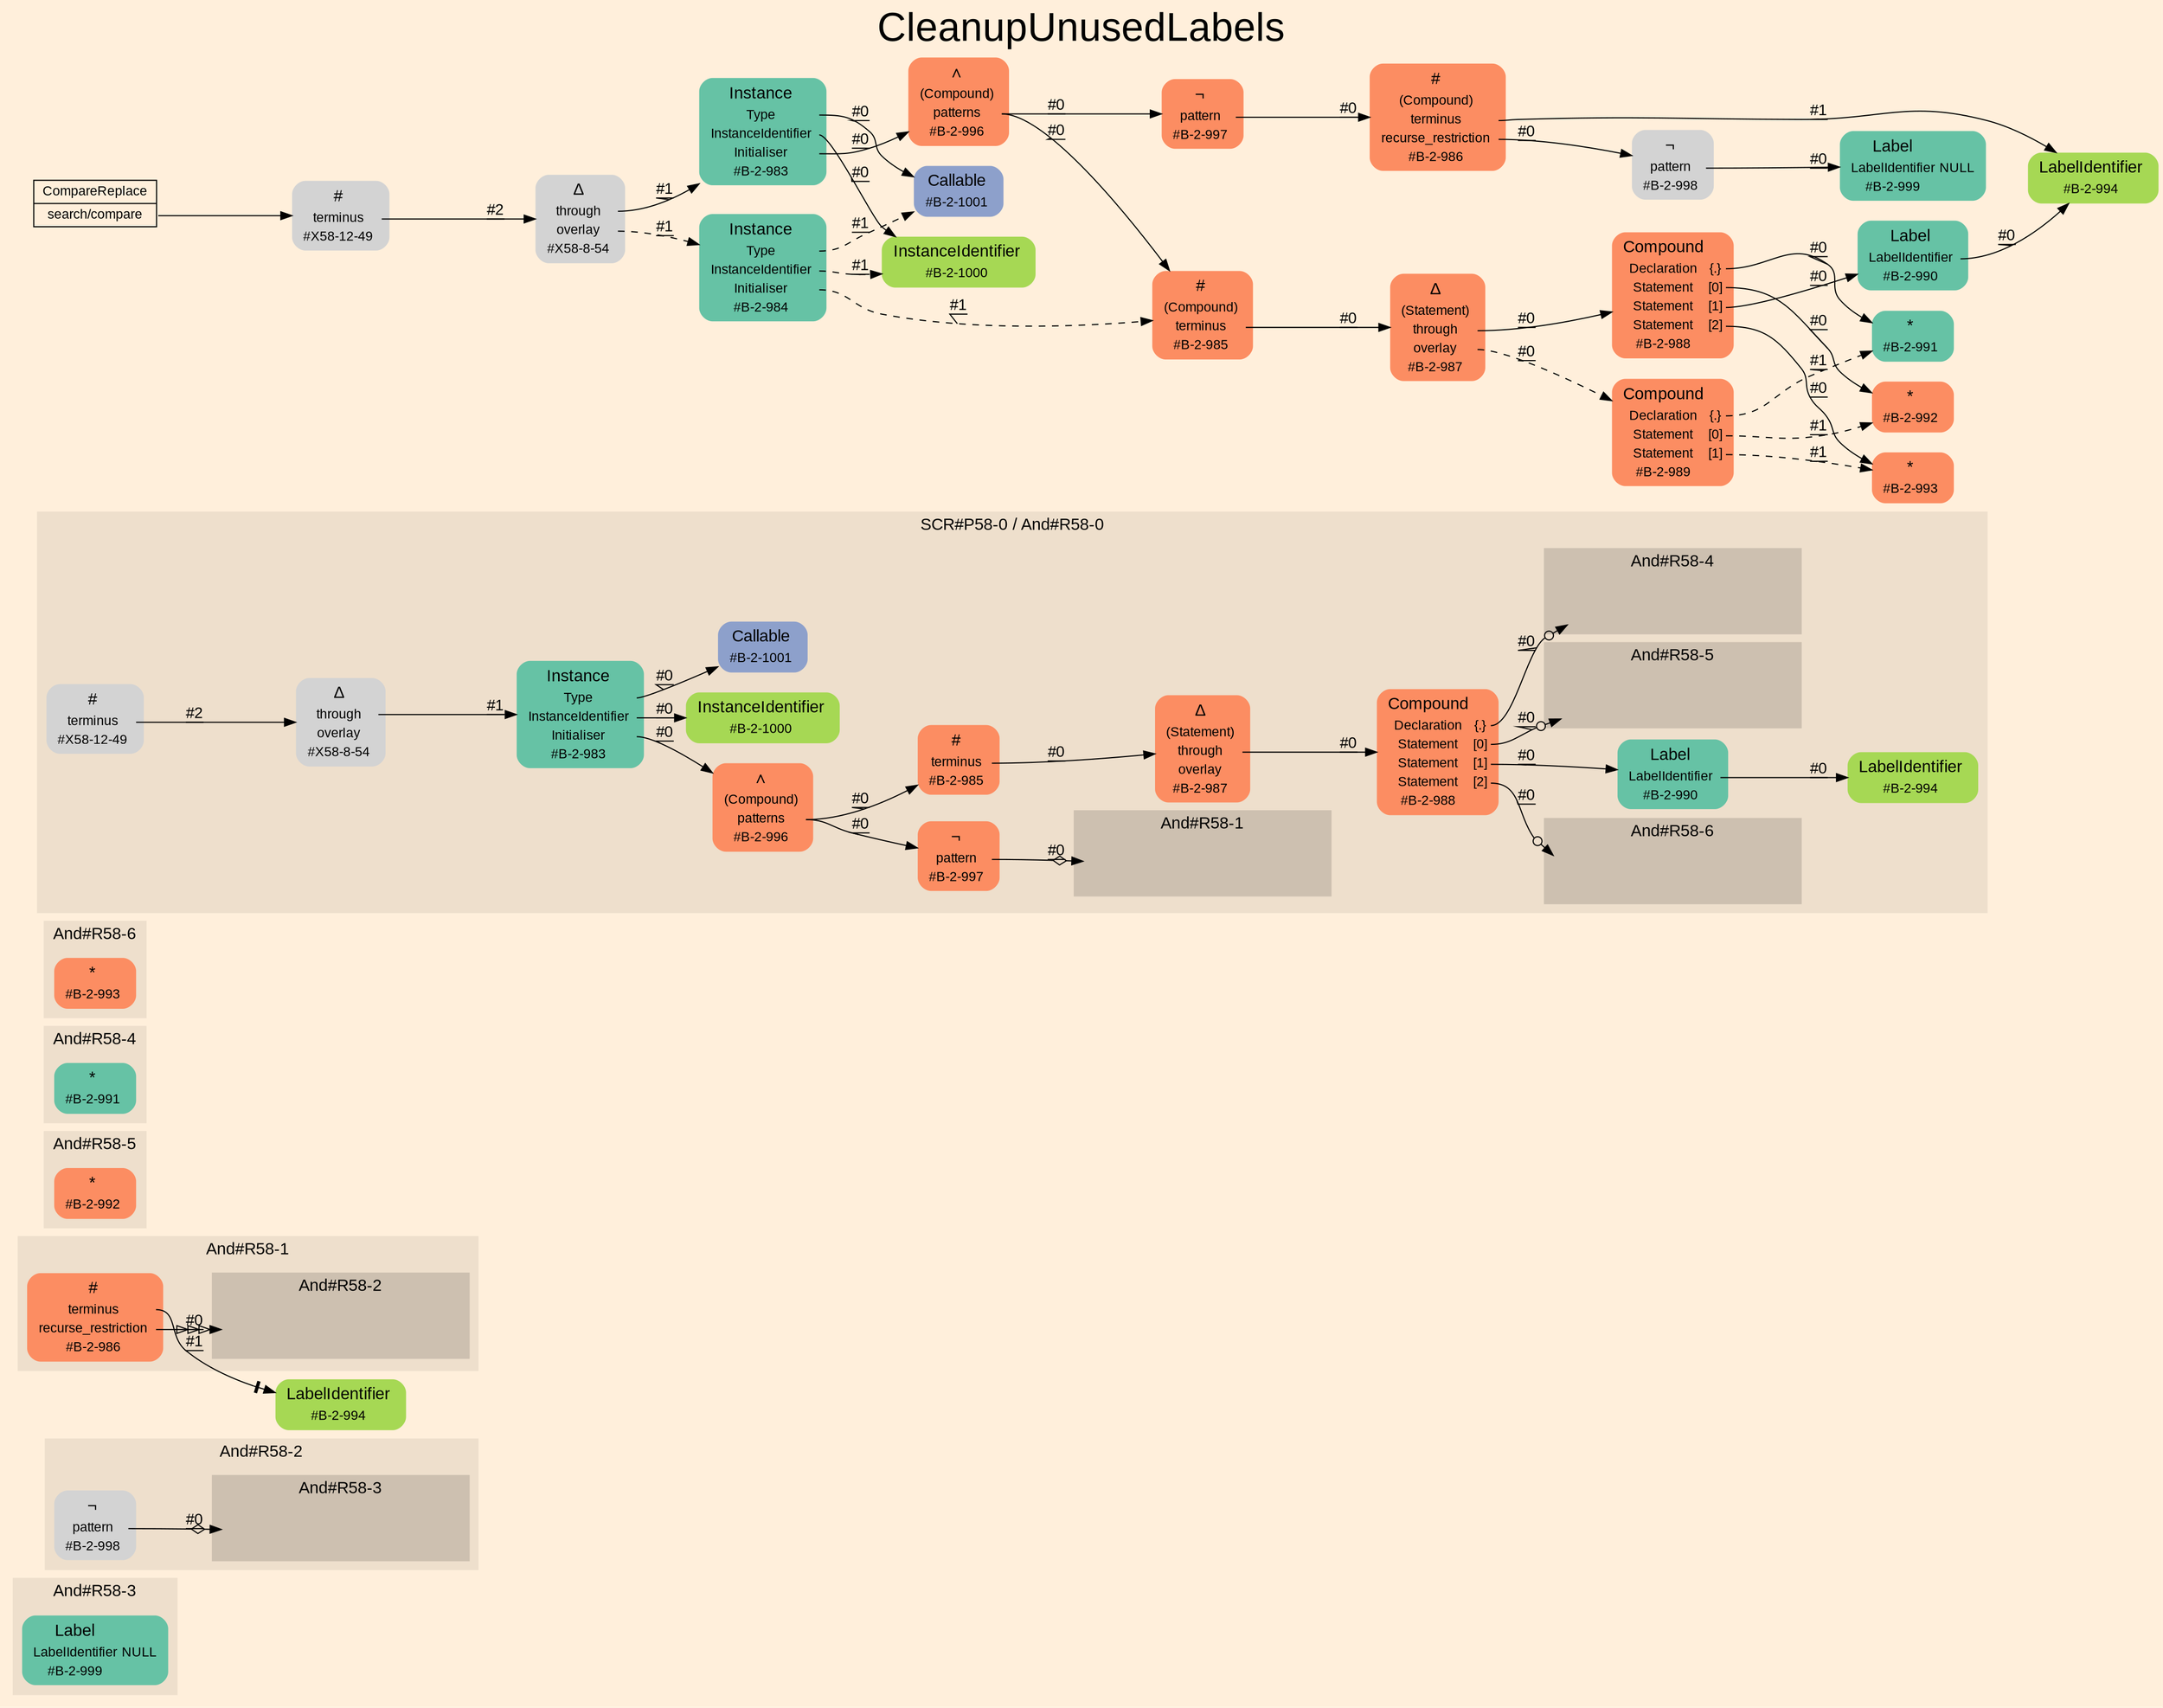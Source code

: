 digraph "CleanupUnusedLabels" {
label = "CleanupUnusedLabels"
labelloc = t
fontsize = "36"
graph [
    rankdir = "LR"
    ranksep = 0.3
    bgcolor = antiquewhite1
    color = black
    fontcolor = black
    fontname = "Arial"
];
node [
    fontname = "Arial"
];
edge [
    fontname = "Arial"
];

// -------------------- figure And#R58-3 --------------------
// -------- region And#R58-3 ----------
subgraph "clusterAnd#R58-3" {
    label = "And#R58-3"
    style = "filled"
    color = antiquewhite2
    fontsize = "15"
    "And#R58-3/#B-2-999" [
        // -------- block And#R58-3/#B-2-999 ----------
        shape = "plaintext"
        fillcolor = "/set28/1"
        label = <<TABLE BORDER="0" CELLBORDER="0" CELLSPACING="0">
         <TR><TD><FONT POINT-SIZE="15.0">Label</FONT></TD><TD></TD></TR>
         <TR><TD>LabelIdentifier</TD><TD PORT="port0">NULL</TD></TR>
         <TR><TD>#B-2-999</TD><TD PORT="port1"></TD></TR>
        </TABLE>>
        style = "rounded,filled"
        fontsize = "12"
    ];
    
}


// -------------------- figure And#R58-2 --------------------
// -------- region And#R58-2 ----------
subgraph "clusterAnd#R58-2" {
    label = "And#R58-2"
    style = "filled"
    color = antiquewhite2
    fontsize = "15"
    "And#R58-2/#B-2-998" [
        // -------- block And#R58-2/#B-2-998 ----------
        shape = "plaintext"
        label = <<TABLE BORDER="0" CELLBORDER="0" CELLSPACING="0">
         <TR><TD><FONT POINT-SIZE="15.0">¬</FONT></TD><TD></TD></TR>
         <TR><TD>pattern</TD><TD PORT="port0"></TD></TR>
         <TR><TD>#B-2-998</TD><TD PORT="port1"></TD></TR>
        </TABLE>>
        style = "rounded,filled"
        fontsize = "12"
    ];
    
    // -------- region And#R58-2/And#R58-3 ----------
    subgraph "clusterAnd#R58-2/And#R58-3" {
        label = "And#R58-3"
        style = "filled"
        color = antiquewhite3
        fontsize = "15"
        "And#R58-2/And#R58-3/#B-2-999" [
            // -------- block And#R58-2/And#R58-3/#B-2-999 ----------
            shape = none
            fillcolor = "/set28/1"
            style = "invisible"
        ];
        
    }
    
}

"And#R58-2/#B-2-998":port0 -> "And#R58-2/And#R58-3/#B-2-999" [
    arrowhead="normalnoneodiamond"
    label = "#0"
    decorate = true
    color = black
    fontcolor = black
];


// -------------------- figure And#R58-1 --------------------
// -------- region And#R58-1 ----------
subgraph "clusterAnd#R58-1" {
    label = "And#R58-1"
    style = "filled"
    color = antiquewhite2
    fontsize = "15"
    "And#R58-1/#B-2-986" [
        // -------- block And#R58-1/#B-2-986 ----------
        shape = "plaintext"
        fillcolor = "/set28/2"
        label = <<TABLE BORDER="0" CELLBORDER="0" CELLSPACING="0">
         <TR><TD><FONT POINT-SIZE="15.0">#</FONT></TD><TD></TD></TR>
         <TR><TD>terminus</TD><TD PORT="port0"></TD></TR>
         <TR><TD>recurse_restriction</TD><TD PORT="port1"></TD></TR>
         <TR><TD>#B-2-986</TD><TD PORT="port2"></TD></TR>
        </TABLE>>
        style = "rounded,filled"
        fontsize = "12"
    ];
    
    // -------- region And#R58-1/And#R58-2 ----------
    subgraph "clusterAnd#R58-1/And#R58-2" {
        label = "And#R58-2"
        style = "filled"
        color = antiquewhite3
        fontsize = "15"
        "And#R58-1/And#R58-2/#B-2-998" [
            // -------- block And#R58-1/And#R58-2/#B-2-998 ----------
            shape = none
            style = "invisible"
        ];
        
    }
    
}

"And#R58-1/#B-2-994" [
    // -------- block And#R58-1/#B-2-994 ----------
    shape = "plaintext"
    fillcolor = "/set28/5"
    label = <<TABLE BORDER="0" CELLBORDER="0" CELLSPACING="0">
     <TR><TD><FONT POINT-SIZE="15.0">LabelIdentifier</FONT></TD><TD></TD></TR>
     <TR><TD>#B-2-994</TD><TD PORT="port0"></TD></TR>
    </TABLE>>
    style = "rounded,filled"
    fontsize = "12"
];

"And#R58-1/#B-2-986":port0 -> "And#R58-1/#B-2-994" [
    arrowhead="normalnonetee"
    label = "#1"
    decorate = true
    color = black
    fontcolor = black
];

"And#R58-1/#B-2-986":port1 -> "And#R58-1/And#R58-2/#B-2-998" [
    arrowhead="normalonormalonormalonormal"
    label = "#0"
    decorate = true
    color = black
    fontcolor = black
];


// -------------------- figure And#R58-5 --------------------
// -------- region And#R58-5 ----------
subgraph "clusterAnd#R58-5" {
    label = "And#R58-5"
    style = "filled"
    color = antiquewhite2
    fontsize = "15"
    "And#R58-5/#B-2-992" [
        // -------- block And#R58-5/#B-2-992 ----------
        shape = "plaintext"
        fillcolor = "/set28/2"
        label = <<TABLE BORDER="0" CELLBORDER="0" CELLSPACING="0">
         <TR><TD><FONT POINT-SIZE="15.0">*</FONT></TD><TD></TD></TR>
         <TR><TD>#B-2-992</TD><TD PORT="port0"></TD></TR>
        </TABLE>>
        style = "rounded,filled"
        fontsize = "12"
    ];
    
}


// -------------------- figure And#R58-4 --------------------
// -------- region And#R58-4 ----------
subgraph "clusterAnd#R58-4" {
    label = "And#R58-4"
    style = "filled"
    color = antiquewhite2
    fontsize = "15"
    "And#R58-4/#B-2-991" [
        // -------- block And#R58-4/#B-2-991 ----------
        shape = "plaintext"
        fillcolor = "/set28/1"
        label = <<TABLE BORDER="0" CELLBORDER="0" CELLSPACING="0">
         <TR><TD><FONT POINT-SIZE="15.0">*</FONT></TD><TD></TD></TR>
         <TR><TD>#B-2-991</TD><TD PORT="port0"></TD></TR>
        </TABLE>>
        style = "rounded,filled"
        fontsize = "12"
    ];
    
}


// -------------------- figure And#R58-6 --------------------
// -------- region And#R58-6 ----------
subgraph "clusterAnd#R58-6" {
    label = "And#R58-6"
    style = "filled"
    color = antiquewhite2
    fontsize = "15"
    "And#R58-6/#B-2-993" [
        // -------- block And#R58-6/#B-2-993 ----------
        shape = "plaintext"
        fillcolor = "/set28/2"
        label = <<TABLE BORDER="0" CELLBORDER="0" CELLSPACING="0">
         <TR><TD><FONT POINT-SIZE="15.0">*</FONT></TD><TD></TD></TR>
         <TR><TD>#B-2-993</TD><TD PORT="port0"></TD></TR>
        </TABLE>>
        style = "rounded,filled"
        fontsize = "12"
    ];
    
}


// -------------------- figure And#R58-0 --------------------
// -------- region And#R58-0 ----------
subgraph "clusterAnd#R58-0" {
    label = "SCR#P58-0 / And#R58-0"
    style = "filled"
    color = antiquewhite2
    fontsize = "15"
    "And#R58-0/#B-2-997" [
        // -------- block And#R58-0/#B-2-997 ----------
        shape = "plaintext"
        fillcolor = "/set28/2"
        label = <<TABLE BORDER="0" CELLBORDER="0" CELLSPACING="0">
         <TR><TD><FONT POINT-SIZE="15.0">¬</FONT></TD><TD></TD></TR>
         <TR><TD>pattern</TD><TD PORT="port0"></TD></TR>
         <TR><TD>#B-2-997</TD><TD PORT="port1"></TD></TR>
        </TABLE>>
        style = "rounded,filled"
        fontsize = "12"
    ];
    
    "And#R58-0/#B-2-1001" [
        // -------- block And#R58-0/#B-2-1001 ----------
        shape = "plaintext"
        fillcolor = "/set28/3"
        label = <<TABLE BORDER="0" CELLBORDER="0" CELLSPACING="0">
         <TR><TD><FONT POINT-SIZE="15.0">Callable</FONT></TD><TD></TD></TR>
         <TR><TD>#B-2-1001</TD><TD PORT="port0"></TD></TR>
        </TABLE>>
        style = "rounded,filled"
        fontsize = "12"
    ];
    
    "And#R58-0/#B-2-988" [
        // -------- block And#R58-0/#B-2-988 ----------
        shape = "plaintext"
        fillcolor = "/set28/2"
        label = <<TABLE BORDER="0" CELLBORDER="0" CELLSPACING="0">
         <TR><TD><FONT POINT-SIZE="15.0">Compound</FONT></TD><TD></TD></TR>
         <TR><TD>Declaration</TD><TD PORT="port0">{.}</TD></TR>
         <TR><TD>Statement</TD><TD PORT="port1">[0]</TD></TR>
         <TR><TD>Statement</TD><TD PORT="port2">[1]</TD></TR>
         <TR><TD>Statement</TD><TD PORT="port3">[2]</TD></TR>
         <TR><TD>#B-2-988</TD><TD PORT="port4"></TD></TR>
        </TABLE>>
        style = "rounded,filled"
        fontsize = "12"
    ];
    
    "And#R58-0/#B-2-983" [
        // -------- block And#R58-0/#B-2-983 ----------
        shape = "plaintext"
        fillcolor = "/set28/1"
        label = <<TABLE BORDER="0" CELLBORDER="0" CELLSPACING="0">
         <TR><TD><FONT POINT-SIZE="15.0">Instance</FONT></TD><TD></TD></TR>
         <TR><TD>Type</TD><TD PORT="port0"></TD></TR>
         <TR><TD>InstanceIdentifier</TD><TD PORT="port1"></TD></TR>
         <TR><TD>Initialiser</TD><TD PORT="port2"></TD></TR>
         <TR><TD>#B-2-983</TD><TD PORT="port3"></TD></TR>
        </TABLE>>
        style = "rounded,filled"
        fontsize = "12"
    ];
    
    "And#R58-0/#B-2-1000" [
        // -------- block And#R58-0/#B-2-1000 ----------
        shape = "plaintext"
        fillcolor = "/set28/5"
        label = <<TABLE BORDER="0" CELLBORDER="0" CELLSPACING="0">
         <TR><TD><FONT POINT-SIZE="15.0">InstanceIdentifier</FONT></TD><TD></TD></TR>
         <TR><TD>#B-2-1000</TD><TD PORT="port0"></TD></TR>
        </TABLE>>
        style = "rounded,filled"
        fontsize = "12"
    ];
    
    "And#R58-0/#B-2-990" [
        // -------- block And#R58-0/#B-2-990 ----------
        shape = "plaintext"
        fillcolor = "/set28/1"
        label = <<TABLE BORDER="0" CELLBORDER="0" CELLSPACING="0">
         <TR><TD><FONT POINT-SIZE="15.0">Label</FONT></TD><TD></TD></TR>
         <TR><TD>LabelIdentifier</TD><TD PORT="port0"></TD></TR>
         <TR><TD>#B-2-990</TD><TD PORT="port1"></TD></TR>
        </TABLE>>
        style = "rounded,filled"
        fontsize = "12"
    ];
    
    "And#R58-0/#X58-8-54" [
        // -------- block And#R58-0/#X58-8-54 ----------
        shape = "plaintext"
        label = <<TABLE BORDER="0" CELLBORDER="0" CELLSPACING="0">
         <TR><TD><FONT POINT-SIZE="15.0">Δ</FONT></TD><TD></TD></TR>
         <TR><TD>through</TD><TD PORT="port0"></TD></TR>
         <TR><TD>overlay</TD><TD PORT="port1"></TD></TR>
         <TR><TD>#X58-8-54</TD><TD PORT="port2"></TD></TR>
        </TABLE>>
        style = "rounded,filled"
        fontsize = "12"
    ];
    
    "And#R58-0/#X58-12-49" [
        // -------- block And#R58-0/#X58-12-49 ----------
        shape = "plaintext"
        label = <<TABLE BORDER="0" CELLBORDER="0" CELLSPACING="0">
         <TR><TD><FONT POINT-SIZE="15.0">#</FONT></TD><TD></TD></TR>
         <TR><TD>terminus</TD><TD PORT="port0"></TD></TR>
         <TR><TD>#X58-12-49</TD><TD PORT="port1"></TD></TR>
        </TABLE>>
        style = "rounded,filled"
        fontsize = "12"
    ];
    
    "And#R58-0/#B-2-987" [
        // -------- block And#R58-0/#B-2-987 ----------
        shape = "plaintext"
        fillcolor = "/set28/2"
        label = <<TABLE BORDER="0" CELLBORDER="0" CELLSPACING="0">
         <TR><TD><FONT POINT-SIZE="15.0">Δ</FONT></TD><TD></TD></TR>
         <TR><TD>(Statement)</TD><TD PORT="port0"></TD></TR>
         <TR><TD>through</TD><TD PORT="port1"></TD></TR>
         <TR><TD>overlay</TD><TD PORT="port2"></TD></TR>
         <TR><TD>#B-2-987</TD><TD PORT="port3"></TD></TR>
        </TABLE>>
        style = "rounded,filled"
        fontsize = "12"
    ];
    
    "And#R58-0/#B-2-985" [
        // -------- block And#R58-0/#B-2-985 ----------
        shape = "plaintext"
        fillcolor = "/set28/2"
        label = <<TABLE BORDER="0" CELLBORDER="0" CELLSPACING="0">
         <TR><TD><FONT POINT-SIZE="15.0">#</FONT></TD><TD></TD></TR>
         <TR><TD>terminus</TD><TD PORT="port0"></TD></TR>
         <TR><TD>#B-2-985</TD><TD PORT="port1"></TD></TR>
        </TABLE>>
        style = "rounded,filled"
        fontsize = "12"
    ];
    
    "And#R58-0/#B-2-994" [
        // -------- block And#R58-0/#B-2-994 ----------
        shape = "plaintext"
        fillcolor = "/set28/5"
        label = <<TABLE BORDER="0" CELLBORDER="0" CELLSPACING="0">
         <TR><TD><FONT POINT-SIZE="15.0">LabelIdentifier</FONT></TD><TD></TD></TR>
         <TR><TD>#B-2-994</TD><TD PORT="port0"></TD></TR>
        </TABLE>>
        style = "rounded,filled"
        fontsize = "12"
    ];
    
    "And#R58-0/#B-2-996" [
        // -------- block And#R58-0/#B-2-996 ----------
        shape = "plaintext"
        fillcolor = "/set28/2"
        label = <<TABLE BORDER="0" CELLBORDER="0" CELLSPACING="0">
         <TR><TD><FONT POINT-SIZE="15.0">∧</FONT></TD><TD></TD></TR>
         <TR><TD>(Compound)</TD><TD PORT="port0"></TD></TR>
         <TR><TD>patterns</TD><TD PORT="port1"></TD></TR>
         <TR><TD>#B-2-996</TD><TD PORT="port2"></TD></TR>
        </TABLE>>
        style = "rounded,filled"
        fontsize = "12"
    ];
    
    // -------- region And#R58-0/And#R58-1 ----------
    subgraph "clusterAnd#R58-0/And#R58-1" {
        label = "And#R58-1"
        style = "filled"
        color = antiquewhite3
        fontsize = "15"
        "And#R58-0/And#R58-1/#B-2-986" [
            // -------- block And#R58-0/And#R58-1/#B-2-986 ----------
            shape = none
            fillcolor = "/set28/2"
            style = "invisible"
        ];
        
    }
    
    // -------- region And#R58-0/And#R58-4 ----------
    subgraph "clusterAnd#R58-0/And#R58-4" {
        label = "And#R58-4"
        style = "filled"
        color = antiquewhite3
        fontsize = "15"
        "And#R58-0/And#R58-4/#B-2-991" [
            // -------- block And#R58-0/And#R58-4/#B-2-991 ----------
            shape = none
            fillcolor = "/set28/1"
            style = "invisible"
        ];
        
    }
    
    // -------- region And#R58-0/And#R58-5 ----------
    subgraph "clusterAnd#R58-0/And#R58-5" {
        label = "And#R58-5"
        style = "filled"
        color = antiquewhite3
        fontsize = "15"
        "And#R58-0/And#R58-5/#B-2-992" [
            // -------- block And#R58-0/And#R58-5/#B-2-992 ----------
            shape = none
            fillcolor = "/set28/2"
            style = "invisible"
        ];
        
    }
    
    // -------- region And#R58-0/And#R58-6 ----------
    subgraph "clusterAnd#R58-0/And#R58-6" {
        label = "And#R58-6"
        style = "filled"
        color = antiquewhite3
        fontsize = "15"
        "And#R58-0/And#R58-6/#B-2-993" [
            // -------- block And#R58-0/And#R58-6/#B-2-993 ----------
            shape = none
            fillcolor = "/set28/2"
            style = "invisible"
        ];
        
    }
    
}

"And#R58-0/#B-2-997":port0 -> "And#R58-0/And#R58-1/#B-2-986" [
    arrowhead="normalnoneodiamond"
    label = "#0"
    decorate = true
    color = black
    fontcolor = black
];

"And#R58-0/#B-2-988":port0 -> "And#R58-0/And#R58-4/#B-2-991" [
    arrowhead="normalnoneodot"
    label = "#0"
    decorate = true
    color = black
    fontcolor = black
];

"And#R58-0/#B-2-988":port1 -> "And#R58-0/And#R58-5/#B-2-992" [
    arrowhead="normalnoneodot"
    label = "#0"
    decorate = true
    color = black
    fontcolor = black
];

"And#R58-0/#B-2-988":port2 -> "And#R58-0/#B-2-990" [
    label = "#0"
    decorate = true
    color = black
    fontcolor = black
];

"And#R58-0/#B-2-988":port3 -> "And#R58-0/And#R58-6/#B-2-993" [
    arrowhead="normalnoneodot"
    label = "#0"
    decorate = true
    color = black
    fontcolor = black
];

"And#R58-0/#B-2-983":port0 -> "And#R58-0/#B-2-1001" [
    label = "#0"
    decorate = true
    color = black
    fontcolor = black
];

"And#R58-0/#B-2-983":port1 -> "And#R58-0/#B-2-1000" [
    label = "#0"
    decorate = true
    color = black
    fontcolor = black
];

"And#R58-0/#B-2-983":port2 -> "And#R58-0/#B-2-996" [
    label = "#0"
    decorate = true
    color = black
    fontcolor = black
];

"And#R58-0/#B-2-990":port0 -> "And#R58-0/#B-2-994" [
    label = "#0"
    decorate = true
    color = black
    fontcolor = black
];

"And#R58-0/#X58-8-54":port0 -> "And#R58-0/#B-2-983" [
    label = "#1"
    decorate = true
    color = black
    fontcolor = black
];

"And#R58-0/#X58-12-49":port0 -> "And#R58-0/#X58-8-54" [
    label = "#2"
    decorate = true
    color = black
    fontcolor = black
];

"And#R58-0/#B-2-987":port1 -> "And#R58-0/#B-2-988" [
    label = "#0"
    decorate = true
    color = black
    fontcolor = black
];

"And#R58-0/#B-2-985":port0 -> "And#R58-0/#B-2-987" [
    label = "#0"
    decorate = true
    color = black
    fontcolor = black
];

"And#R58-0/#B-2-996":port1 -> "And#R58-0/#B-2-985" [
    label = "#0"
    decorate = true
    color = black
    fontcolor = black
];

"And#R58-0/#B-2-996":port1 -> "And#R58-0/#B-2-997" [
    label = "#0"
    decorate = true
    color = black
    fontcolor = black
];


// -------------------- transformation figure --------------------
"CR#X58-10-58" [
    // -------- block CR#X58-10-58 ----------
    shape = "record"
    fillcolor = antiquewhite1
    label = "<fixed> CompareReplace | <port0> search/compare"
    style = "filled"
    fontsize = "12"
    color = black
    fontcolor = black
];

"#X58-12-49" [
    // -------- block #X58-12-49 ----------
    shape = "plaintext"
    label = <<TABLE BORDER="0" CELLBORDER="0" CELLSPACING="0">
     <TR><TD><FONT POINT-SIZE="15.0">#</FONT></TD><TD></TD></TR>
     <TR><TD>terminus</TD><TD PORT="port0"></TD></TR>
     <TR><TD>#X58-12-49</TD><TD PORT="port1"></TD></TR>
    </TABLE>>
    style = "rounded,filled"
    fontsize = "12"
];

"#X58-8-54" [
    // -------- block #X58-8-54 ----------
    shape = "plaintext"
    label = <<TABLE BORDER="0" CELLBORDER="0" CELLSPACING="0">
     <TR><TD><FONT POINT-SIZE="15.0">Δ</FONT></TD><TD></TD></TR>
     <TR><TD>through</TD><TD PORT="port0"></TD></TR>
     <TR><TD>overlay</TD><TD PORT="port1"></TD></TR>
     <TR><TD>#X58-8-54</TD><TD PORT="port2"></TD></TR>
    </TABLE>>
    style = "rounded,filled"
    fontsize = "12"
];

"#B-2-983" [
    // -------- block #B-2-983 ----------
    shape = "plaintext"
    fillcolor = "/set28/1"
    label = <<TABLE BORDER="0" CELLBORDER="0" CELLSPACING="0">
     <TR><TD><FONT POINT-SIZE="15.0">Instance</FONT></TD><TD></TD></TR>
     <TR><TD>Type</TD><TD PORT="port0"></TD></TR>
     <TR><TD>InstanceIdentifier</TD><TD PORT="port1"></TD></TR>
     <TR><TD>Initialiser</TD><TD PORT="port2"></TD></TR>
     <TR><TD>#B-2-983</TD><TD PORT="port3"></TD></TR>
    </TABLE>>
    style = "rounded,filled"
    fontsize = "12"
];

"#B-2-1001" [
    // -------- block #B-2-1001 ----------
    shape = "plaintext"
    fillcolor = "/set28/3"
    label = <<TABLE BORDER="0" CELLBORDER="0" CELLSPACING="0">
     <TR><TD><FONT POINT-SIZE="15.0">Callable</FONT></TD><TD></TD></TR>
     <TR><TD>#B-2-1001</TD><TD PORT="port0"></TD></TR>
    </TABLE>>
    style = "rounded,filled"
    fontsize = "12"
];

"#B-2-1000" [
    // -------- block #B-2-1000 ----------
    shape = "plaintext"
    fillcolor = "/set28/5"
    label = <<TABLE BORDER="0" CELLBORDER="0" CELLSPACING="0">
     <TR><TD><FONT POINT-SIZE="15.0">InstanceIdentifier</FONT></TD><TD></TD></TR>
     <TR><TD>#B-2-1000</TD><TD PORT="port0"></TD></TR>
    </TABLE>>
    style = "rounded,filled"
    fontsize = "12"
];

"#B-2-996" [
    // -------- block #B-2-996 ----------
    shape = "plaintext"
    fillcolor = "/set28/2"
    label = <<TABLE BORDER="0" CELLBORDER="0" CELLSPACING="0">
     <TR><TD><FONT POINT-SIZE="15.0">∧</FONT></TD><TD></TD></TR>
     <TR><TD>(Compound)</TD><TD PORT="port0"></TD></TR>
     <TR><TD>patterns</TD><TD PORT="port1"></TD></TR>
     <TR><TD>#B-2-996</TD><TD PORT="port2"></TD></TR>
    </TABLE>>
    style = "rounded,filled"
    fontsize = "12"
];

"#B-2-985" [
    // -------- block #B-2-985 ----------
    shape = "plaintext"
    fillcolor = "/set28/2"
    label = <<TABLE BORDER="0" CELLBORDER="0" CELLSPACING="0">
     <TR><TD><FONT POINT-SIZE="15.0">#</FONT></TD><TD></TD></TR>
     <TR><TD>(Compound)</TD><TD PORT="port0"></TD></TR>
     <TR><TD>terminus</TD><TD PORT="port1"></TD></TR>
     <TR><TD>#B-2-985</TD><TD PORT="port2"></TD></TR>
    </TABLE>>
    style = "rounded,filled"
    fontsize = "12"
];

"#B-2-987" [
    // -------- block #B-2-987 ----------
    shape = "plaintext"
    fillcolor = "/set28/2"
    label = <<TABLE BORDER="0" CELLBORDER="0" CELLSPACING="0">
     <TR><TD><FONT POINT-SIZE="15.0">Δ</FONT></TD><TD></TD></TR>
     <TR><TD>(Statement)</TD><TD PORT="port0"></TD></TR>
     <TR><TD>through</TD><TD PORT="port1"></TD></TR>
     <TR><TD>overlay</TD><TD PORT="port2"></TD></TR>
     <TR><TD>#B-2-987</TD><TD PORT="port3"></TD></TR>
    </TABLE>>
    style = "rounded,filled"
    fontsize = "12"
];

"#B-2-988" [
    // -------- block #B-2-988 ----------
    shape = "plaintext"
    fillcolor = "/set28/2"
    label = <<TABLE BORDER="0" CELLBORDER="0" CELLSPACING="0">
     <TR><TD><FONT POINT-SIZE="15.0">Compound</FONT></TD><TD></TD></TR>
     <TR><TD>Declaration</TD><TD PORT="port0">{.}</TD></TR>
     <TR><TD>Statement</TD><TD PORT="port1">[0]</TD></TR>
     <TR><TD>Statement</TD><TD PORT="port2">[1]</TD></TR>
     <TR><TD>Statement</TD><TD PORT="port3">[2]</TD></TR>
     <TR><TD>#B-2-988</TD><TD PORT="port4"></TD></TR>
    </TABLE>>
    style = "rounded,filled"
    fontsize = "12"
];

"#B-2-991" [
    // -------- block #B-2-991 ----------
    shape = "plaintext"
    fillcolor = "/set28/1"
    label = <<TABLE BORDER="0" CELLBORDER="0" CELLSPACING="0">
     <TR><TD><FONT POINT-SIZE="15.0">*</FONT></TD><TD></TD></TR>
     <TR><TD>#B-2-991</TD><TD PORT="port0"></TD></TR>
    </TABLE>>
    style = "rounded,filled"
    fontsize = "12"
];

"#B-2-992" [
    // -------- block #B-2-992 ----------
    shape = "plaintext"
    fillcolor = "/set28/2"
    label = <<TABLE BORDER="0" CELLBORDER="0" CELLSPACING="0">
     <TR><TD><FONT POINT-SIZE="15.0">*</FONT></TD><TD></TD></TR>
     <TR><TD>#B-2-992</TD><TD PORT="port0"></TD></TR>
    </TABLE>>
    style = "rounded,filled"
    fontsize = "12"
];

"#B-2-990" [
    // -------- block #B-2-990 ----------
    shape = "plaintext"
    fillcolor = "/set28/1"
    label = <<TABLE BORDER="0" CELLBORDER="0" CELLSPACING="0">
     <TR><TD><FONT POINT-SIZE="15.0">Label</FONT></TD><TD></TD></TR>
     <TR><TD>LabelIdentifier</TD><TD PORT="port0"></TD></TR>
     <TR><TD>#B-2-990</TD><TD PORT="port1"></TD></TR>
    </TABLE>>
    style = "rounded,filled"
    fontsize = "12"
];

"#B-2-994" [
    // -------- block #B-2-994 ----------
    shape = "plaintext"
    fillcolor = "/set28/5"
    label = <<TABLE BORDER="0" CELLBORDER="0" CELLSPACING="0">
     <TR><TD><FONT POINT-SIZE="15.0">LabelIdentifier</FONT></TD><TD></TD></TR>
     <TR><TD>#B-2-994</TD><TD PORT="port0"></TD></TR>
    </TABLE>>
    style = "rounded,filled"
    fontsize = "12"
];

"#B-2-993" [
    // -------- block #B-2-993 ----------
    shape = "plaintext"
    fillcolor = "/set28/2"
    label = <<TABLE BORDER="0" CELLBORDER="0" CELLSPACING="0">
     <TR><TD><FONT POINT-SIZE="15.0">*</FONT></TD><TD></TD></TR>
     <TR><TD>#B-2-993</TD><TD PORT="port0"></TD></TR>
    </TABLE>>
    style = "rounded,filled"
    fontsize = "12"
];

"#B-2-989" [
    // -------- block #B-2-989 ----------
    shape = "plaintext"
    fillcolor = "/set28/2"
    label = <<TABLE BORDER="0" CELLBORDER="0" CELLSPACING="0">
     <TR><TD><FONT POINT-SIZE="15.0">Compound</FONT></TD><TD></TD></TR>
     <TR><TD>Declaration</TD><TD PORT="port0">{.}</TD></TR>
     <TR><TD>Statement</TD><TD PORT="port1">[0]</TD></TR>
     <TR><TD>Statement</TD><TD PORT="port2">[1]</TD></TR>
     <TR><TD>#B-2-989</TD><TD PORT="port3"></TD></TR>
    </TABLE>>
    style = "rounded,filled"
    fontsize = "12"
];

"#B-2-997" [
    // -------- block #B-2-997 ----------
    shape = "plaintext"
    fillcolor = "/set28/2"
    label = <<TABLE BORDER="0" CELLBORDER="0" CELLSPACING="0">
     <TR><TD><FONT POINT-SIZE="15.0">¬</FONT></TD><TD></TD></TR>
     <TR><TD>pattern</TD><TD PORT="port0"></TD></TR>
     <TR><TD>#B-2-997</TD><TD PORT="port1"></TD></TR>
    </TABLE>>
    style = "rounded,filled"
    fontsize = "12"
];

"#B-2-986" [
    // -------- block #B-2-986 ----------
    shape = "plaintext"
    fillcolor = "/set28/2"
    label = <<TABLE BORDER="0" CELLBORDER="0" CELLSPACING="0">
     <TR><TD><FONT POINT-SIZE="15.0">#</FONT></TD><TD></TD></TR>
     <TR><TD>(Compound)</TD><TD PORT="port0"></TD></TR>
     <TR><TD>terminus</TD><TD PORT="port1"></TD></TR>
     <TR><TD>recurse_restriction</TD><TD PORT="port2"></TD></TR>
     <TR><TD>#B-2-986</TD><TD PORT="port3"></TD></TR>
    </TABLE>>
    style = "rounded,filled"
    fontsize = "12"
];

"#B-2-998" [
    // -------- block #B-2-998 ----------
    shape = "plaintext"
    label = <<TABLE BORDER="0" CELLBORDER="0" CELLSPACING="0">
     <TR><TD><FONT POINT-SIZE="15.0">¬</FONT></TD><TD></TD></TR>
     <TR><TD>pattern</TD><TD PORT="port0"></TD></TR>
     <TR><TD>#B-2-998</TD><TD PORT="port1"></TD></TR>
    </TABLE>>
    style = "rounded,filled"
    fontsize = "12"
];

"#B-2-999" [
    // -------- block #B-2-999 ----------
    shape = "plaintext"
    fillcolor = "/set28/1"
    label = <<TABLE BORDER="0" CELLBORDER="0" CELLSPACING="0">
     <TR><TD><FONT POINT-SIZE="15.0">Label</FONT></TD><TD></TD></TR>
     <TR><TD>LabelIdentifier</TD><TD PORT="port0">NULL</TD></TR>
     <TR><TD>#B-2-999</TD><TD PORT="port1"></TD></TR>
    </TABLE>>
    style = "rounded,filled"
    fontsize = "12"
];

"#B-2-984" [
    // -------- block #B-2-984 ----------
    shape = "plaintext"
    fillcolor = "/set28/1"
    label = <<TABLE BORDER="0" CELLBORDER="0" CELLSPACING="0">
     <TR><TD><FONT POINT-SIZE="15.0">Instance</FONT></TD><TD></TD></TR>
     <TR><TD>Type</TD><TD PORT="port0"></TD></TR>
     <TR><TD>InstanceIdentifier</TD><TD PORT="port1"></TD></TR>
     <TR><TD>Initialiser</TD><TD PORT="port2"></TD></TR>
     <TR><TD>#B-2-984</TD><TD PORT="port3"></TD></TR>
    </TABLE>>
    style = "rounded,filled"
    fontsize = "12"
];

"CR#X58-10-58":port0 -> "#X58-12-49" [
    label = ""
    decorate = true
    color = black
    fontcolor = black
];

"#X58-12-49":port0 -> "#X58-8-54" [
    label = "#2"
    decorate = true
    color = black
    fontcolor = black
];

"#X58-8-54":port0 -> "#B-2-983" [
    label = "#1"
    decorate = true
    color = black
    fontcolor = black
];

"#X58-8-54":port1 -> "#B-2-984" [
    style="dashed"
    label = "#1"
    decorate = true
    color = black
    fontcolor = black
];

"#B-2-983":port0 -> "#B-2-1001" [
    label = "#0"
    decorate = true
    color = black
    fontcolor = black
];

"#B-2-983":port1 -> "#B-2-1000" [
    label = "#0"
    decorate = true
    color = black
    fontcolor = black
];

"#B-2-983":port2 -> "#B-2-996" [
    label = "#0"
    decorate = true
    color = black
    fontcolor = black
];

"#B-2-996":port1 -> "#B-2-985" [
    label = "#0"
    decorate = true
    color = black
    fontcolor = black
];

"#B-2-996":port1 -> "#B-2-997" [
    label = "#0"
    decorate = true
    color = black
    fontcolor = black
];

"#B-2-985":port1 -> "#B-2-987" [
    label = "#0"
    decorate = true
    color = black
    fontcolor = black
];

"#B-2-987":port1 -> "#B-2-988" [
    label = "#0"
    decorate = true
    color = black
    fontcolor = black
];

"#B-2-987":port2 -> "#B-2-989" [
    style="dashed"
    label = "#0"
    decorate = true
    color = black
    fontcolor = black
];

"#B-2-988":port0 -> "#B-2-991" [
    label = "#0"
    decorate = true
    color = black
    fontcolor = black
];

"#B-2-988":port1 -> "#B-2-992" [
    label = "#0"
    decorate = true
    color = black
    fontcolor = black
];

"#B-2-988":port2 -> "#B-2-990" [
    label = "#0"
    decorate = true
    color = black
    fontcolor = black
];

"#B-2-988":port3 -> "#B-2-993" [
    label = "#0"
    decorate = true
    color = black
    fontcolor = black
];

"#B-2-990":port0 -> "#B-2-994" [
    label = "#0"
    decorate = true
    color = black
    fontcolor = black
];

"#B-2-989":port0 -> "#B-2-991" [
    style="dashed"
    label = "#1"
    decorate = true
    color = black
    fontcolor = black
];

"#B-2-989":port1 -> "#B-2-992" [
    style="dashed"
    label = "#1"
    decorate = true
    color = black
    fontcolor = black
];

"#B-2-989":port2 -> "#B-2-993" [
    style="dashed"
    label = "#1"
    decorate = true
    color = black
    fontcolor = black
];

"#B-2-997":port0 -> "#B-2-986" [
    label = "#0"
    decorate = true
    color = black
    fontcolor = black
];

"#B-2-986":port1 -> "#B-2-994" [
    label = "#1"
    decorate = true
    color = black
    fontcolor = black
];

"#B-2-986":port2 -> "#B-2-998" [
    label = "#0"
    decorate = true
    color = black
    fontcolor = black
];

"#B-2-998":port0 -> "#B-2-999" [
    label = "#0"
    decorate = true
    color = black
    fontcolor = black
];

"#B-2-984":port0 -> "#B-2-1001" [
    style="dashed"
    label = "#1"
    decorate = true
    color = black
    fontcolor = black
];

"#B-2-984":port1 -> "#B-2-1000" [
    style="dashed"
    label = "#1"
    decorate = true
    color = black
    fontcolor = black
];

"#B-2-984":port2 -> "#B-2-985" [
    style="dashed"
    label = "#1"
    decorate = true
    color = black
    fontcolor = black
];


}
